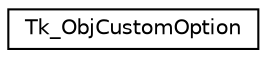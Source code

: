 digraph "Graphical Class Hierarchy"
{
  edge [fontname="Helvetica",fontsize="10",labelfontname="Helvetica",labelfontsize="10"];
  node [fontname="Helvetica",fontsize="10",shape=record];
  rankdir="LR";
  Node1 [label="Tk_ObjCustomOption",height=0.2,width=0.4,color="black", fillcolor="white", style="filled",URL="$struct_tk___obj_custom_option.html"];
}
